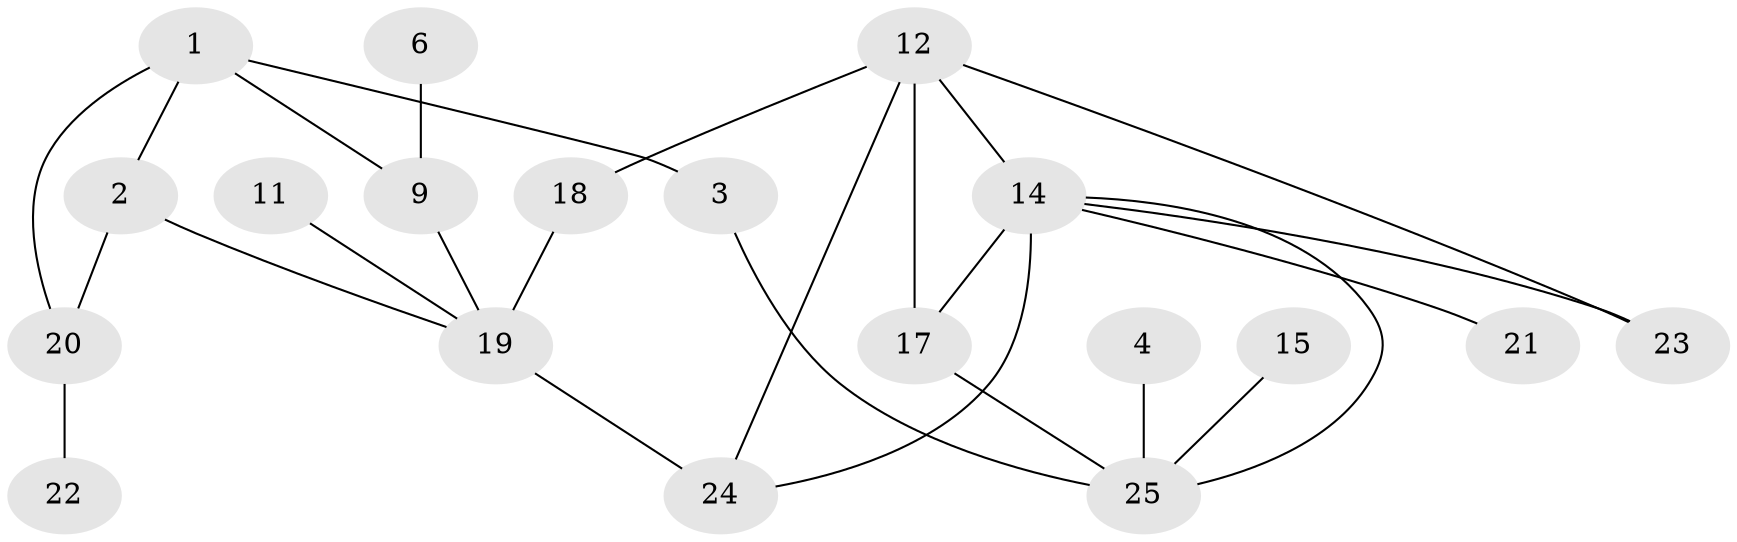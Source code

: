 // original degree distribution, {2: 0.28, 3: 0.2, 4: 0.18, 1: 0.2, 0: 0.12, 8: 0.02}
// Generated by graph-tools (version 1.1) at 2025/49/03/09/25 03:49:08]
// undirected, 19 vertices, 26 edges
graph export_dot {
graph [start="1"]
  node [color=gray90,style=filled];
  1;
  2;
  3;
  4;
  6;
  9;
  11;
  12;
  14;
  15;
  17;
  18;
  19;
  20;
  21;
  22;
  23;
  24;
  25;
  1 -- 2 [weight=1.0];
  1 -- 3 [weight=1.0];
  1 -- 9 [weight=1.0];
  1 -- 20 [weight=1.0];
  2 -- 19 [weight=1.0];
  2 -- 20 [weight=1.0];
  3 -- 25 [weight=1.0];
  4 -- 25 [weight=1.0];
  6 -- 9 [weight=1.0];
  9 -- 19 [weight=1.0];
  11 -- 19 [weight=1.0];
  12 -- 14 [weight=1.0];
  12 -- 17 [weight=1.0];
  12 -- 18 [weight=1.0];
  12 -- 23 [weight=1.0];
  12 -- 24 [weight=1.0];
  14 -- 17 [weight=1.0];
  14 -- 21 [weight=1.0];
  14 -- 23 [weight=1.0];
  14 -- 24 [weight=2.0];
  14 -- 25 [weight=1.0];
  15 -- 25 [weight=1.0];
  17 -- 25 [weight=1.0];
  18 -- 19 [weight=1.0];
  19 -- 24 [weight=2.0];
  20 -- 22 [weight=1.0];
}
